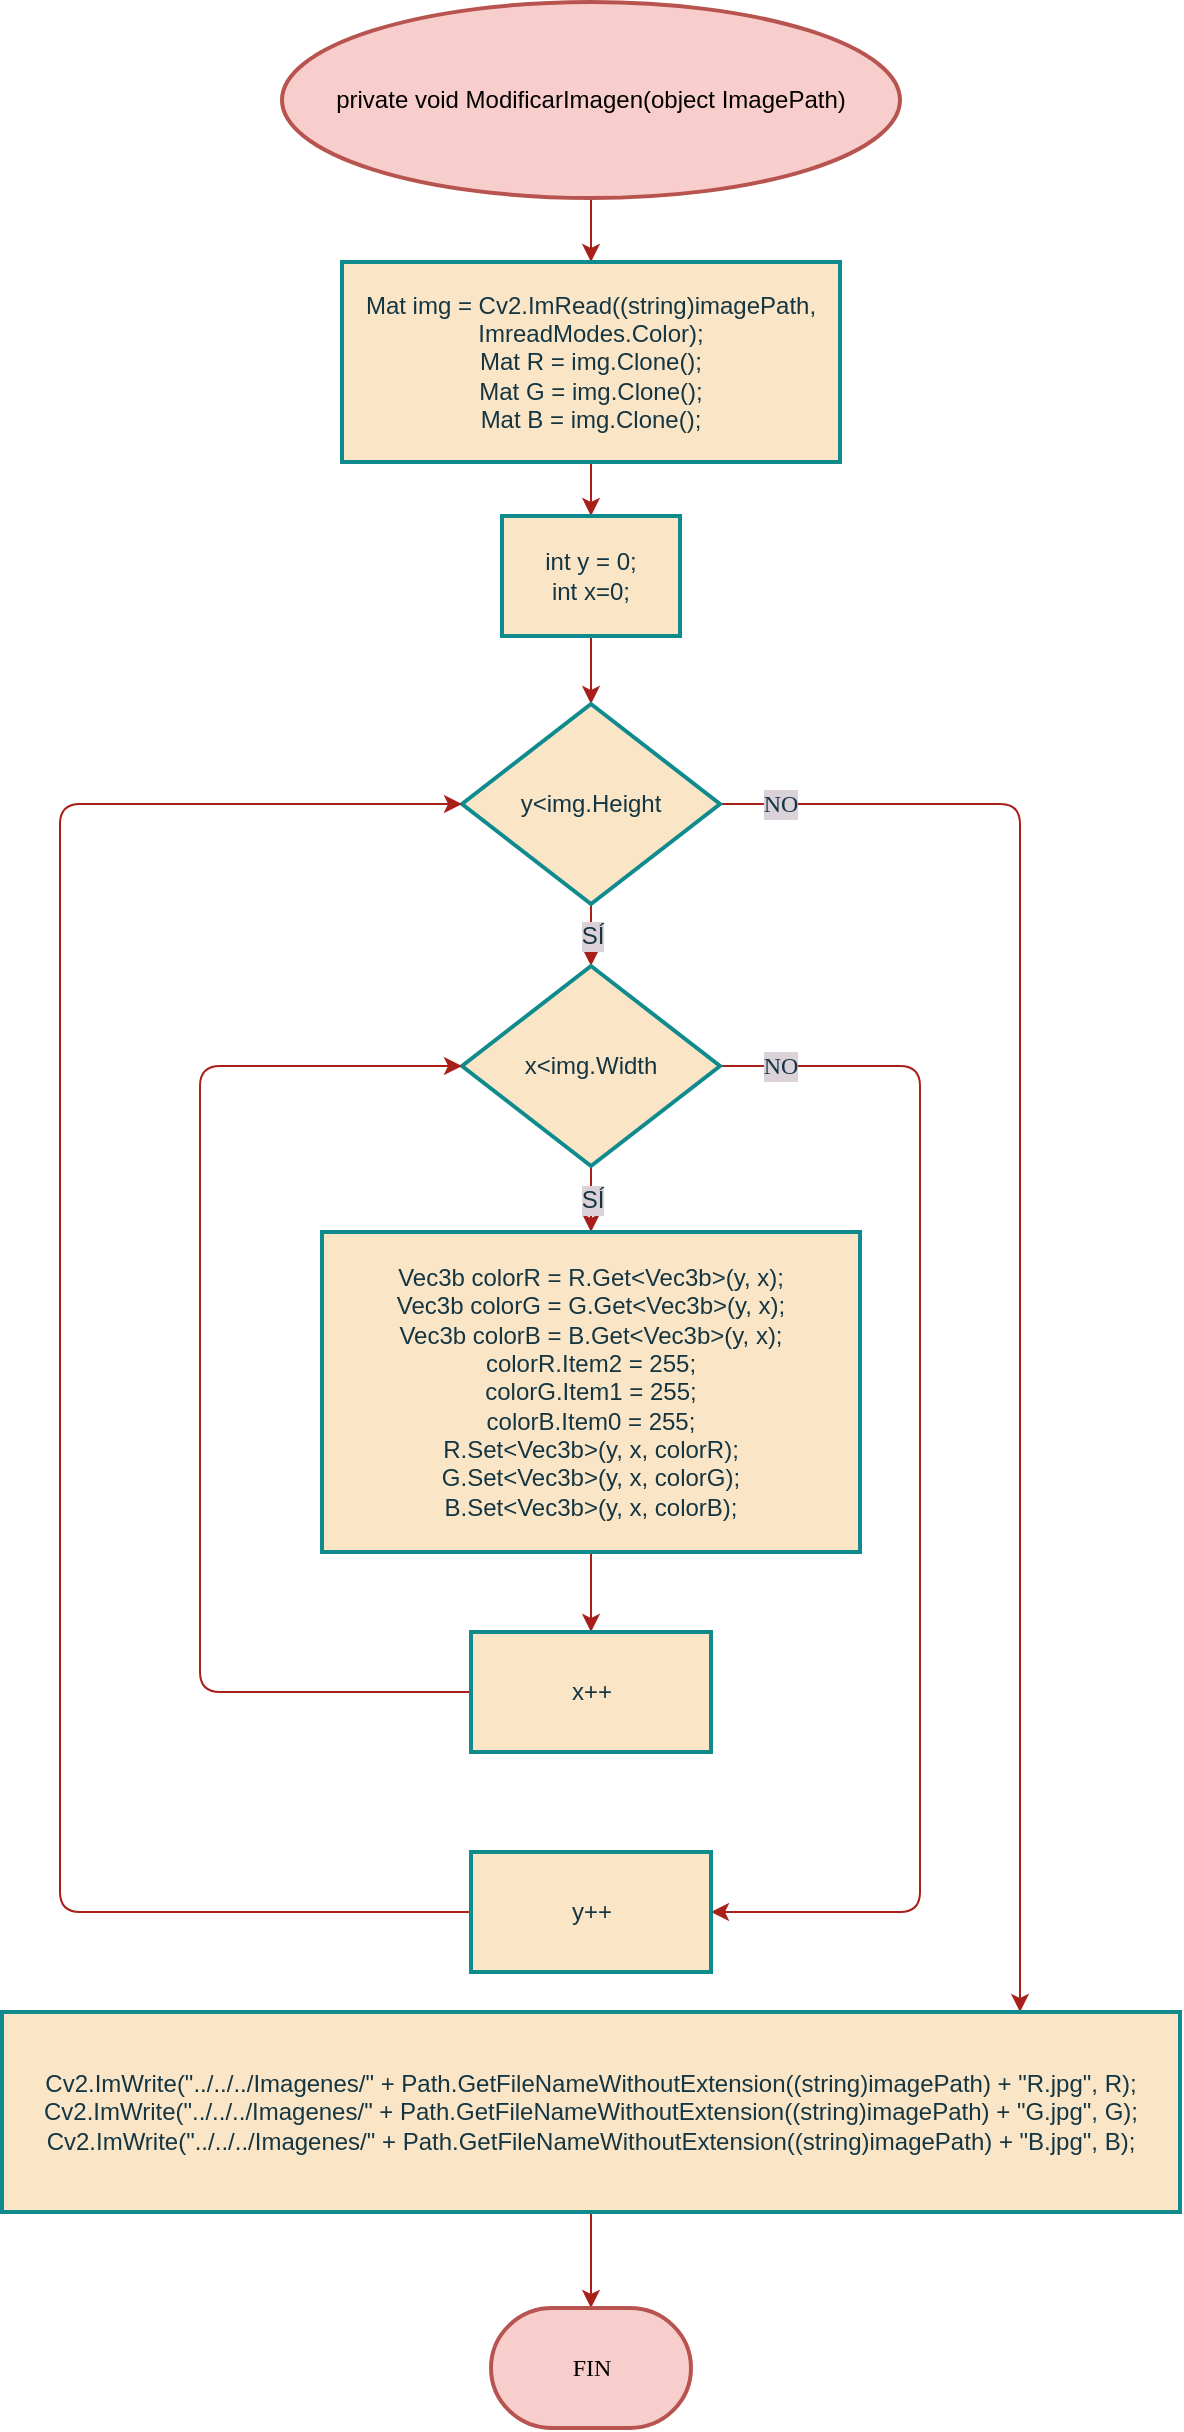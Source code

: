 <mxfile version="13.8.8" type="device"><diagram id="7i2zbecBP9iZpEK4zHKn" name="Page-1"><mxGraphModel dx="1020" dy="516" grid="1" gridSize="10" guides="1" tooltips="1" connect="1" arrows="1" fold="1" page="1" pageScale="1" pageWidth="850" pageHeight="1100" background="none" math="0" shadow="0"><root><mxCell id="0"/><mxCell id="1" parent="0"/><mxCell id="AwN1elkkLf_P6aMCWLuJ-3" value="" style="edgeStyle=orthogonalEdgeStyle;orthogonalLoop=1;jettySize=auto;html=1;fontStyle=0;horizontal=1;align=center;fontSize=12;fillColor=#FAE5C7;strokeColor=#A8201A;labelBackgroundColor=#DAD2D8;fontColor=#143642;" edge="1" parent="1" source="AwN1elkkLf_P6aMCWLuJ-1" target="AwN1elkkLf_P6aMCWLuJ-2"><mxGeometry relative="1" as="geometry"/></mxCell><mxCell id="AwN1elkkLf_P6aMCWLuJ-1" value="private void ModificarImagen(object ImagePath)" style="strokeWidth=2;html=1;shape=mxgraph.flowchart.start_2;whiteSpace=wrap;fontStyle=0;horizontal=1;align=center;fontSize=12;fillColor=#f8cecc;strokeColor=#b85450;" vertex="1" parent="1"><mxGeometry x="271" y="20" width="309" height="98" as="geometry"/></mxCell><mxCell id="AwN1elkkLf_P6aMCWLuJ-14" value="" style="edgeStyle=orthogonalEdgeStyle;orthogonalLoop=1;jettySize=auto;html=1;fontStyle=0;horizontal=1;align=center;fontSize=12;fillColor=#FAE5C7;strokeColor=#A8201A;labelBackgroundColor=#DAD2D8;fontColor=#143642;" edge="1" parent="1" source="AwN1elkkLf_P6aMCWLuJ-2" target="AwN1elkkLf_P6aMCWLuJ-13"><mxGeometry relative="1" as="geometry"/></mxCell><mxCell id="AwN1elkkLf_P6aMCWLuJ-2" value="&lt;div style=&quot;font-size: 12px;&quot;&gt;Mat img = Cv2.ImRead((string)imagePath, ImreadModes.Color);&lt;/div&gt;&lt;div style=&quot;font-size: 12px;&quot;&gt;Mat R = img.Clone();&lt;/div&gt;&lt;div style=&quot;font-size: 12px;&quot;&gt;Mat G = img.Clone();&lt;/div&gt;&lt;div style=&quot;font-size: 12px;&quot;&gt;Mat B = img.Clone();&lt;/div&gt;" style="whiteSpace=wrap;html=1;strokeWidth=2;fontStyle=0;horizontal=1;align=center;fontSize=12;fillColor=#FAE5C7;strokeColor=#0F8B8D;fontColor=#143642;" vertex="1" parent="1"><mxGeometry x="301" y="150" width="249" height="100" as="geometry"/></mxCell><mxCell id="AwN1elkkLf_P6aMCWLuJ-21" value="" style="edgeStyle=orthogonalEdgeStyle;orthogonalLoop=1;jettySize=auto;html=1;fontStyle=0;horizontal=1;align=center;fontSize=12;fillColor=#FAE5C7;strokeColor=#A8201A;labelBackgroundColor=#DAD2D8;fontColor=#143642;" edge="1" parent="1" source="AwN1elkkLf_P6aMCWLuJ-13" target="AwN1elkkLf_P6aMCWLuJ-20"><mxGeometry relative="1" as="geometry"/></mxCell><mxCell id="AwN1elkkLf_P6aMCWLuJ-13" value="int y = 0;&lt;br style=&quot;font-size: 12px;&quot;&gt;int x=0;" style="whiteSpace=wrap;html=1;strokeWidth=2;fontStyle=0;horizontal=1;align=center;fontSize=12;fillColor=#FAE5C7;strokeColor=#0F8B8D;fontColor=#143642;" vertex="1" parent="1"><mxGeometry x="381" y="277" width="89" height="60" as="geometry"/></mxCell><mxCell id="AwN1elkkLf_P6aMCWLuJ-23" value="SÍ" style="edgeStyle=orthogonalEdgeStyle;orthogonalLoop=1;jettySize=auto;html=1;fontStyle=0;horizontal=1;align=center;fontSize=12;fillColor=#FAE5C7;strokeColor=#A8201A;labelBackgroundColor=#DAD2D8;fontColor=#143642;" edge="1" parent="1" source="AwN1elkkLf_P6aMCWLuJ-20" target="AwN1elkkLf_P6aMCWLuJ-22"><mxGeometry relative="1" as="geometry"/></mxCell><mxCell id="AwN1elkkLf_P6aMCWLuJ-42" value="NO" style="edgeStyle=orthogonalEdgeStyle;orthogonalLoop=1;jettySize=auto;html=1;fontFamily=Tahoma;align=center;fontSize=12;fillColor=#FAE5C7;strokeColor=#A8201A;labelBackgroundColor=#DAD2D8;fontColor=#143642;" edge="1" parent="1" source="AwN1elkkLf_P6aMCWLuJ-20" target="AwN1elkkLf_P6aMCWLuJ-41"><mxGeometry x="-0.92" relative="1" as="geometry"><Array as="points"><mxPoint x="640" y="421"/><mxPoint x="640" y="1111"/></Array><mxPoint as="offset"/></mxGeometry></mxCell><mxCell id="AwN1elkkLf_P6aMCWLuJ-20" value="y&amp;lt;img.Height" style="rhombus;whiteSpace=wrap;html=1;strokeWidth=2;fontStyle=0;horizontal=1;align=center;fontSize=12;fillColor=#FAE5C7;strokeColor=#0F8B8D;fontColor=#143642;" vertex="1" parent="1"><mxGeometry x="361" y="371" width="129" height="100" as="geometry"/></mxCell><mxCell id="AwN1elkkLf_P6aMCWLuJ-31" value="SÍ" style="edgeStyle=orthogonalEdgeStyle;orthogonalLoop=1;jettySize=auto;html=1;fontStyle=0;horizontal=1;align=center;fontSize=12;fillColor=#FAE5C7;strokeColor=#A8201A;labelBackgroundColor=#DAD2D8;fontColor=#143642;" edge="1" parent="1" source="AwN1elkkLf_P6aMCWLuJ-22" target="AwN1elkkLf_P6aMCWLuJ-30"><mxGeometry relative="1" as="geometry"/></mxCell><mxCell id="AwN1elkkLf_P6aMCWLuJ-38" value="NO" style="edgeStyle=orthogonalEdgeStyle;orthogonalLoop=1;jettySize=auto;html=1;fontFamily=Tahoma;align=center;entryX=1;entryY=0.5;entryDx=0;entryDy=0;fontSize=12;fillColor=#FAE5C7;strokeColor=#A8201A;labelBackgroundColor=#DAD2D8;fontColor=#143642;" edge="1" parent="1" source="AwN1elkkLf_P6aMCWLuJ-22" target="AwN1elkkLf_P6aMCWLuJ-37"><mxGeometry x="-0.904" relative="1" as="geometry"><Array as="points"><mxPoint x="590" y="552"/><mxPoint x="590" y="975"/></Array><mxPoint as="offset"/></mxGeometry></mxCell><mxCell id="AwN1elkkLf_P6aMCWLuJ-22" value="x&amp;lt;img.Width" style="rhombus;whiteSpace=wrap;html=1;strokeWidth=2;fontStyle=0;horizontal=1;align=center;fontSize=12;fillColor=#FAE5C7;strokeColor=#0F8B8D;fontColor=#143642;" vertex="1" parent="1"><mxGeometry x="361" y="502" width="129" height="100" as="geometry"/></mxCell><mxCell id="AwN1elkkLf_P6aMCWLuJ-34" value="" style="edgeStyle=orthogonalEdgeStyle;orthogonalLoop=1;jettySize=auto;html=1;fontFamily=Tahoma;align=center;fontSize=12;fillColor=#FAE5C7;strokeColor=#A8201A;labelBackgroundColor=#DAD2D8;fontColor=#143642;" edge="1" parent="1" source="AwN1elkkLf_P6aMCWLuJ-30" target="AwN1elkkLf_P6aMCWLuJ-33"><mxGeometry relative="1" as="geometry"/></mxCell><mxCell id="AwN1elkkLf_P6aMCWLuJ-30" value="&lt;p style=&quot;line-height: 90%; font-size: 12px;&quot;&gt;&lt;/p&gt;&lt;div style=&quot;font-size: 12px;&quot;&gt;Vec3b colorR = R.Get&amp;lt;Vec3b&amp;gt;(y, x);&lt;/div&gt;&lt;div style=&quot;font-size: 12px;&quot;&gt;Vec3b colorG = G.Get&amp;lt;Vec3b&amp;gt;(y, x);&lt;/div&gt;&lt;div style=&quot;font-size: 12px;&quot;&gt;Vec3b colorB = B.Get&amp;lt;Vec3b&amp;gt;(y, x);&lt;/div&gt;&lt;div style=&quot;font-size: 12px;&quot;&gt;colorR.Item2 = 255;&lt;/div&gt;&lt;div style=&quot;line-height: 120%; font-size: 12px;&quot;&gt;colorG.Item1 = 255;&lt;/div&gt;&lt;div style=&quot;font-size: 12px;&quot;&gt;colorB.Item0 = 255;&lt;/div&gt;&lt;div style=&quot;font-size: 12px;&quot;&gt;R.Set&amp;lt;Vec3b&amp;gt;(y, x, colorR);&lt;/div&gt;&lt;div style=&quot;font-size: 12px;&quot;&gt;G.Set&amp;lt;Vec3b&amp;gt;(y, x, colorG);&lt;/div&gt;&lt;div style=&quot;font-size: 12px;&quot;&gt;B.Set&amp;lt;Vec3b&amp;gt;(y, x, colorB);&lt;/div&gt;&lt;p style=&quot;font-size: 12px;&quot;&gt;&lt;/p&gt;" style="whiteSpace=wrap;html=1;strokeWidth=2;fontStyle=0;horizontal=1;align=center;fontSize=12;fillColor=#FAE5C7;strokeColor=#0F8B8D;fontColor=#143642;" vertex="1" parent="1"><mxGeometry x="291" y="635" width="269" height="160" as="geometry"/></mxCell><mxCell id="AwN1elkkLf_P6aMCWLuJ-36" value="" style="edgeStyle=orthogonalEdgeStyle;orthogonalLoop=1;jettySize=auto;html=1;fontFamily=Tahoma;align=center;entryX=0;entryY=0.5;entryDx=0;entryDy=0;exitX=0;exitY=0.5;exitDx=0;exitDy=0;fontSize=12;fillColor=#FAE5C7;strokeColor=#A8201A;labelBackgroundColor=#DAD2D8;fontColor=#143642;" edge="1" parent="1" source="AwN1elkkLf_P6aMCWLuJ-33" target="AwN1elkkLf_P6aMCWLuJ-22"><mxGeometry relative="1" as="geometry"><mxPoint x="425.5" y="992" as="targetPoint"/><Array as="points"><mxPoint x="230" y="865"/><mxPoint x="230" y="552"/></Array></mxGeometry></mxCell><mxCell id="AwN1elkkLf_P6aMCWLuJ-33" value="x++" style="whiteSpace=wrap;html=1;fontStyle=0;strokeWidth=2;fontSize=12;fillColor=#FAE5C7;strokeColor=#0F8B8D;fontColor=#143642;" vertex="1" parent="1"><mxGeometry x="365.5" y="835" width="120" height="60" as="geometry"/></mxCell><mxCell id="AwN1elkkLf_P6aMCWLuJ-40" value="" style="edgeStyle=orthogonalEdgeStyle;orthogonalLoop=1;jettySize=auto;html=1;fontFamily=Tahoma;align=center;entryX=0;entryY=0.5;entryDx=0;entryDy=0;exitX=0;exitY=0.5;exitDx=0;exitDy=0;fontSize=12;fillColor=#FAE5C7;strokeColor=#A8201A;labelBackgroundColor=#DAD2D8;fontColor=#143642;" edge="1" parent="1" source="AwN1elkkLf_P6aMCWLuJ-37" target="AwN1elkkLf_P6aMCWLuJ-20"><mxGeometry relative="1" as="geometry"><mxPoint x="300" y="980" as="sourcePoint"/><mxPoint x="285.5" y="1011" as="targetPoint"/><Array as="points"><mxPoint x="160" y="975"/><mxPoint x="160" y="421"/></Array></mxGeometry></mxCell><mxCell id="AwN1elkkLf_P6aMCWLuJ-37" value="y++" style="whiteSpace=wrap;html=1;fontStyle=0;strokeWidth=2;fontSize=12;fillColor=#FAE5C7;strokeColor=#0F8B8D;fontColor=#143642;" vertex="1" parent="1"><mxGeometry x="365.5" y="945" width="120" height="60" as="geometry"/></mxCell><mxCell id="AwN1elkkLf_P6aMCWLuJ-44" value="" style="edgeStyle=orthogonalEdgeStyle;orthogonalLoop=1;jettySize=auto;html=1;fontFamily=Tahoma;align=center;fontSize=12;fillColor=#FAE5C7;strokeColor=#A8201A;labelBackgroundColor=#DAD2D8;fontColor=#143642;" edge="1" parent="1" source="AwN1elkkLf_P6aMCWLuJ-41" target="AwN1elkkLf_P6aMCWLuJ-43"><mxGeometry relative="1" as="geometry"/></mxCell><mxCell id="AwN1elkkLf_P6aMCWLuJ-41" value="&lt;div style=&quot;font-size: 12px;&quot;&gt;Cv2.ImWrite(&quot;../../../Imagenes/&quot; + Path.GetFileNameWithoutExtension((string)imagePath) + &quot;R.jpg&quot;, R);&lt;/div&gt;&lt;div style=&quot;font-size: 12px;&quot;&gt;Cv2.ImWrite(&quot;../../../Imagenes/&quot; + Path.GetFileNameWithoutExtension((string)imagePath) + &quot;G.jpg&quot;, G);&lt;/div&gt;&lt;div style=&quot;font-size: 12px;&quot;&gt;Cv2.ImWrite(&quot;../../../Imagenes/&quot; + Path.GetFileNameWithoutExtension((string)imagePath) + &quot;B.jpg&quot;, B);&lt;/div&gt;" style="whiteSpace=wrap;html=1;fontStyle=0;strokeWidth=2;fontSize=12;fillColor=#FAE5C7;strokeColor=#0F8B8D;fontColor=#143642;" vertex="1" parent="1"><mxGeometry x="131" y="1025" width="589" height="100" as="geometry"/></mxCell><mxCell id="AwN1elkkLf_P6aMCWLuJ-43" value="FIN" style="strokeWidth=2;html=1;shape=mxgraph.flowchart.terminator;whiteSpace=wrap;fontFamily=Tahoma;align=center;fontSize=12;fillColor=#f8cecc;strokeColor=#b85450;" vertex="1" parent="1"><mxGeometry x="375.5" y="1173" width="100" height="60" as="geometry"/></mxCell></root></mxGraphModel></diagram></mxfile>